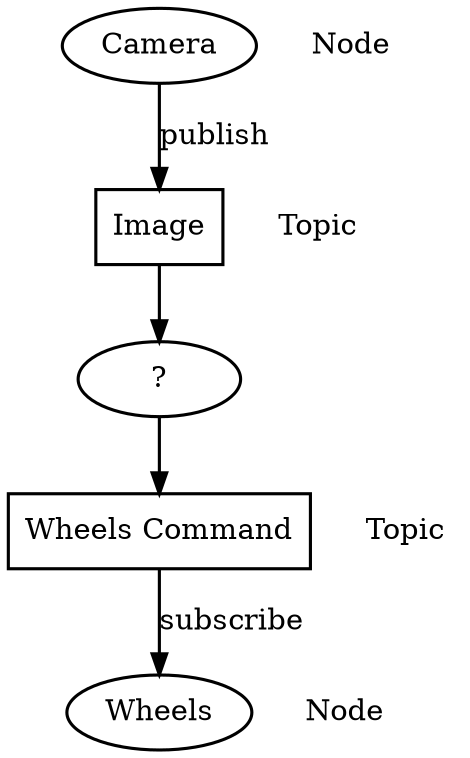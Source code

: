 digraph {
	edge [penwidth=1.5]
	node [penwidth=1.5]
	
	//Nodes
	node [shape=ellipse,style=filled,fillcolor=white];
	sensors[label="Camera"];
	actuators[label="Wheels"];
	mystery_node[label="    ?    "];
	sensors_side[shape=plaintext, label="Node"];
	actuators_side[shape=plaintext, label="Node"];
	{rank=same;sensors;sensors_side}
	{rank=same;actuators;actuators_side}

	//Topics
	node [shape=box,fillcolor=white];
	image[label="Image"];
	wheels_cmd[label="Wheels Command"];
	image_side[shape=plaintext, label="Topic"];
	wheels_cmd_side[shape=plaintext, label="Topic"];
	{rank=same;image;image_side}
	{rank=same;wheels_cmd;wheels_cmd_side}

	//Edges
	sensors->image[label="publish"];
	image->mystery_node;
	mystery_node->wheels_cmd;
	wheels_cmd->actuators[label="subscribe"];
}